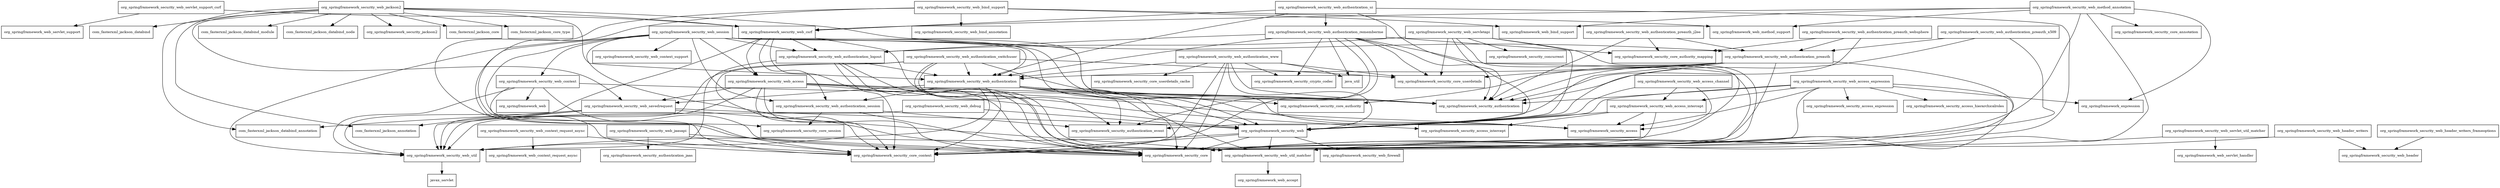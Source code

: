 digraph spring_security_web_5_0_0_M3_package_dependencies {
  node [shape = box, fontsize=10.0];
  org_springframework_security_web -> org_springframework_security_core;
  org_springframework_security_web -> org_springframework_security_core_context;
  org_springframework_security_web -> org_springframework_security_web_firewall;
  org_springframework_security_web -> org_springframework_security_web_util;
  org_springframework_security_web -> org_springframework_security_web_util_matcher;
  org_springframework_security_web_access -> org_springframework_security_access;
  org_springframework_security_web_access -> org_springframework_security_access_intercept;
  org_springframework_security_web_access -> org_springframework_security_authentication;
  org_springframework_security_web_access -> org_springframework_security_core;
  org_springframework_security_web_access -> org_springframework_security_core_context;
  org_springframework_security_web_access -> org_springframework_security_web;
  org_springframework_security_web_access -> org_springframework_security_web_savedrequest;
  org_springframework_security_web_access -> org_springframework_security_web_util;
  org_springframework_security_web_access_channel -> org_springframework_security_access;
  org_springframework_security_web_access_channel -> org_springframework_security_web;
  org_springframework_security_web_access_channel -> org_springframework_security_web_access_intercept;
  org_springframework_security_web_access_expression -> org_springframework_expression;
  org_springframework_security_web_access_expression -> org_springframework_security_access;
  org_springframework_security_web_access_expression -> org_springframework_security_access_expression;
  org_springframework_security_web_access_expression -> org_springframework_security_access_hierarchicalroles;
  org_springframework_security_web_access_expression -> org_springframework_security_authentication;
  org_springframework_security_web_access_expression -> org_springframework_security_core;
  org_springframework_security_web_access_expression -> org_springframework_security_web;
  org_springframework_security_web_access_expression -> org_springframework_security_web_access_intercept;
  org_springframework_security_web_access_expression -> org_springframework_security_web_util_matcher;
  org_springframework_security_web_access_intercept -> org_springframework_security_access;
  org_springframework_security_web_access_intercept -> org_springframework_security_access_intercept;
  org_springframework_security_web_access_intercept -> org_springframework_security_web;
  org_springframework_security_web_access_intercept -> org_springframework_security_web_util_matcher;
  org_springframework_security_web_authentication -> org_springframework_security_authentication;
  org_springframework_security_web_authentication -> org_springframework_security_authentication_event;
  org_springframework_security_web_authentication -> org_springframework_security_core;
  org_springframework_security_web_authentication -> org_springframework_security_core_authority;
  org_springframework_security_web_authentication -> org_springframework_security_core_context;
  org_springframework_security_web_authentication -> org_springframework_security_web;
  org_springframework_security_web_authentication -> org_springframework_security_web_authentication_session;
  org_springframework_security_web_authentication -> org_springframework_security_web_savedrequest;
  org_springframework_security_web_authentication -> org_springframework_security_web_util;
  org_springframework_security_web_authentication -> org_springframework_security_web_util_matcher;
  org_springframework_security_web_authentication_logout -> org_springframework_security_core;
  org_springframework_security_web_authentication_logout -> org_springframework_security_core_context;
  org_springframework_security_web_authentication_logout -> org_springframework_security_web_authentication;
  org_springframework_security_web_authentication_logout -> org_springframework_security_web_util;
  org_springframework_security_web_authentication_logout -> org_springframework_security_web_util_matcher;
  org_springframework_security_web_authentication_preauth -> org_springframework_security_authentication;
  org_springframework_security_web_authentication_preauth -> org_springframework_security_authentication_event;
  org_springframework_security_web_authentication_preauth -> org_springframework_security_core;
  org_springframework_security_web_authentication_preauth -> org_springframework_security_core_authority;
  org_springframework_security_web_authentication_preauth -> org_springframework_security_core_context;
  org_springframework_security_web_authentication_preauth -> org_springframework_security_core_userdetails;
  org_springframework_security_web_authentication_preauth -> org_springframework_security_web;
  org_springframework_security_web_authentication_preauth -> org_springframework_security_web_authentication;
  org_springframework_security_web_authentication_preauth_j2ee -> org_springframework_security_authentication;
  org_springframework_security_web_authentication_preauth_j2ee -> org_springframework_security_core_authority_mapping;
  org_springframework_security_web_authentication_preauth_j2ee -> org_springframework_security_web_authentication_preauth;
  org_springframework_security_web_authentication_preauth_websphere -> org_springframework_security_authentication;
  org_springframework_security_web_authentication_preauth_websphere -> org_springframework_security_core_authority_mapping;
  org_springframework_security_web_authentication_preauth_websphere -> org_springframework_security_web_authentication_preauth;
  org_springframework_security_web_authentication_preauth_x509 -> org_springframework_security_authentication;
  org_springframework_security_web_authentication_preauth_x509 -> org_springframework_security_core;
  org_springframework_security_web_authentication_preauth_x509 -> org_springframework_security_web_authentication_preauth;
  org_springframework_security_web_authentication_rememberme -> java_util;
  org_springframework_security_web_authentication_rememberme -> org_springframework_security_authentication;
  org_springframework_security_web_authentication_rememberme -> org_springframework_security_authentication_event;
  org_springframework_security_web_authentication_rememberme -> org_springframework_security_core;
  org_springframework_security_web_authentication_rememberme -> org_springframework_security_core_authority_mapping;
  org_springframework_security_web_authentication_rememberme -> org_springframework_security_core_context;
  org_springframework_security_web_authentication_rememberme -> org_springframework_security_core_userdetails;
  org_springframework_security_web_authentication_rememberme -> org_springframework_security_crypto_codec;
  org_springframework_security_web_authentication_rememberme -> org_springframework_security_web_authentication;
  org_springframework_security_web_authentication_rememberme -> org_springframework_security_web_authentication_logout;
  org_springframework_security_web_authentication_session -> org_springframework_security_authentication_event;
  org_springframework_security_web_authentication_session -> org_springframework_security_core;
  org_springframework_security_web_authentication_session -> org_springframework_security_core_session;
  org_springframework_security_web_authentication_switchuser -> org_springframework_security_authentication;
  org_springframework_security_web_authentication_switchuser -> org_springframework_security_authentication_event;
  org_springframework_security_web_authentication_switchuser -> org_springframework_security_core;
  org_springframework_security_web_authentication_switchuser -> org_springframework_security_core_context;
  org_springframework_security_web_authentication_switchuser -> org_springframework_security_core_userdetails;
  org_springframework_security_web_authentication_switchuser -> org_springframework_security_web_authentication;
  org_springframework_security_web_authentication_switchuser -> org_springframework_security_web_util;
  org_springframework_security_web_authentication_ui -> org_springframework_security_core;
  org_springframework_security_web_authentication_ui -> org_springframework_security_web;
  org_springframework_security_web_authentication_ui -> org_springframework_security_web_authentication;
  org_springframework_security_web_authentication_ui -> org_springframework_security_web_authentication_rememberme;
  org_springframework_security_web_authentication_ui -> org_springframework_security_web_csrf;
  org_springframework_security_web_authentication_www -> java_util;
  org_springframework_security_web_authentication_www -> org_springframework_security_authentication;
  org_springframework_security_web_authentication_www -> org_springframework_security_core;
  org_springframework_security_web_authentication_www -> org_springframework_security_core_context;
  org_springframework_security_web_authentication_www -> org_springframework_security_core_userdetails;
  org_springframework_security_web_authentication_www -> org_springframework_security_core_userdetails_cache;
  org_springframework_security_web_authentication_www -> org_springframework_security_crypto_codec;
  org_springframework_security_web_authentication_www -> org_springframework_security_web;
  org_springframework_security_web_authentication_www -> org_springframework_security_web_authentication;
  org_springframework_security_web_bind_support -> org_springframework_security_core;
  org_springframework_security_web_bind_support -> org_springframework_security_core_context;
  org_springframework_security_web_bind_support -> org_springframework_security_web_bind_annotation;
  org_springframework_security_web_bind_support -> org_springframework_web_bind_support;
  org_springframework_security_web_bind_support -> org_springframework_web_method_support;
  org_springframework_security_web_context -> org_springframework_security_authentication;
  org_springframework_security_web_context -> org_springframework_security_core;
  org_springframework_security_web_context -> org_springframework_security_core_context;
  org_springframework_security_web_context -> org_springframework_security_web_util;
  org_springframework_security_web_context -> org_springframework_web;
  org_springframework_security_web_context_request_async -> org_springframework_security_core_context;
  org_springframework_security_web_context_request_async -> org_springframework_web_context_request_async;
  org_springframework_security_web_csrf -> org_springframework_security_access;
  org_springframework_security_web_csrf -> org_springframework_security_core;
  org_springframework_security_web_csrf -> org_springframework_security_web_access;
  org_springframework_security_web_csrf -> org_springframework_security_web_authentication_logout;
  org_springframework_security_web_csrf -> org_springframework_security_web_authentication_session;
  org_springframework_security_web_csrf -> org_springframework_security_web_util;
  org_springframework_security_web_csrf -> org_springframework_security_web_util_matcher;
  org_springframework_security_web_debug -> org_springframework_security_web;
  org_springframework_security_web_debug -> org_springframework_security_web_util;
  org_springframework_security_web_header_writers -> org_springframework_security_web_header;
  org_springframework_security_web_header_writers -> org_springframework_security_web_util_matcher;
  org_springframework_security_web_header_writers_frameoptions -> org_springframework_security_web_header;
  org_springframework_security_web_jaasapi -> org_springframework_security_authentication_jaas;
  org_springframework_security_web_jaasapi -> org_springframework_security_core;
  org_springframework_security_web_jaasapi -> org_springframework_security_core_context;
  org_springframework_security_web_jackson2 -> com_fasterxml_jackson_annotation;
  org_springframework_security_web_jackson2 -> com_fasterxml_jackson_core;
  org_springframework_security_web_jackson2 -> com_fasterxml_jackson_core_type;
  org_springframework_security_web_jackson2 -> com_fasterxml_jackson_databind;
  org_springframework_security_web_jackson2 -> com_fasterxml_jackson_databind_annotation;
  org_springframework_security_web_jackson2 -> com_fasterxml_jackson_databind_module;
  org_springframework_security_web_jackson2 -> com_fasterxml_jackson_databind_node;
  org_springframework_security_web_jackson2 -> org_springframework_security_jackson2;
  org_springframework_security_web_jackson2 -> org_springframework_security_web_authentication;
  org_springframework_security_web_jackson2 -> org_springframework_security_web_authentication_preauth;
  org_springframework_security_web_jackson2 -> org_springframework_security_web_csrf;
  org_springframework_security_web_jackson2 -> org_springframework_security_web_savedrequest;
  org_springframework_security_web_method_annotation -> org_springframework_expression;
  org_springframework_security_web_method_annotation -> org_springframework_security_core;
  org_springframework_security_web_method_annotation -> org_springframework_security_core_annotation;
  org_springframework_security_web_method_annotation -> org_springframework_security_core_context;
  org_springframework_security_web_method_annotation -> org_springframework_security_web_csrf;
  org_springframework_security_web_method_annotation -> org_springframework_web_bind_support;
  org_springframework_security_web_method_annotation -> org_springframework_web_method_support;
  org_springframework_security_web_savedrequest -> com_fasterxml_jackson_annotation;
  org_springframework_security_web_savedrequest -> com_fasterxml_jackson_databind_annotation;
  org_springframework_security_web_savedrequest -> org_springframework_security_web;
  org_springframework_security_web_savedrequest -> org_springframework_security_web_util;
  org_springframework_security_web_savedrequest -> org_springframework_security_web_util_matcher;
  org_springframework_security_web_servlet_support_csrf -> org_springframework_security_web_csrf;
  org_springframework_security_web_servlet_support_csrf -> org_springframework_web_servlet_support;
  org_springframework_security_web_servlet_util_matcher -> org_springframework_security_web_util_matcher;
  org_springframework_security_web_servlet_util_matcher -> org_springframework_web_servlet_handler;
  org_springframework_security_web_servletapi -> org_springframework_security_authentication;
  org_springframework_security_web_servletapi -> org_springframework_security_concurrent;
  org_springframework_security_web_servletapi -> org_springframework_security_core;
  org_springframework_security_web_servletapi -> org_springframework_security_core_context;
  org_springframework_security_web_servletapi -> org_springframework_security_core_userdetails;
  org_springframework_security_web_servletapi -> org_springframework_security_web;
  org_springframework_security_web_servletapi -> org_springframework_security_web_authentication_logout;
  org_springframework_security_web_session -> org_springframework_security_access;
  org_springframework_security_web_session -> org_springframework_security_authentication;
  org_springframework_security_web_session -> org_springframework_security_core;
  org_springframework_security_web_session -> org_springframework_security_core_context;
  org_springframework_security_web_session -> org_springframework_security_core_session;
  org_springframework_security_web_session -> org_springframework_security_web;
  org_springframework_security_web_session -> org_springframework_security_web_access;
  org_springframework_security_web_session -> org_springframework_security_web_authentication;
  org_springframework_security_web_session -> org_springframework_security_web_authentication_logout;
  org_springframework_security_web_session -> org_springframework_security_web_authentication_session;
  org_springframework_security_web_session -> org_springframework_security_web_context;
  org_springframework_security_web_session -> org_springframework_security_web_context_support;
  org_springframework_security_web_session -> org_springframework_security_web_util;
  org_springframework_security_web_util -> javax_servlet;
  org_springframework_security_web_util_matcher -> org_springframework_web_accept;
}
